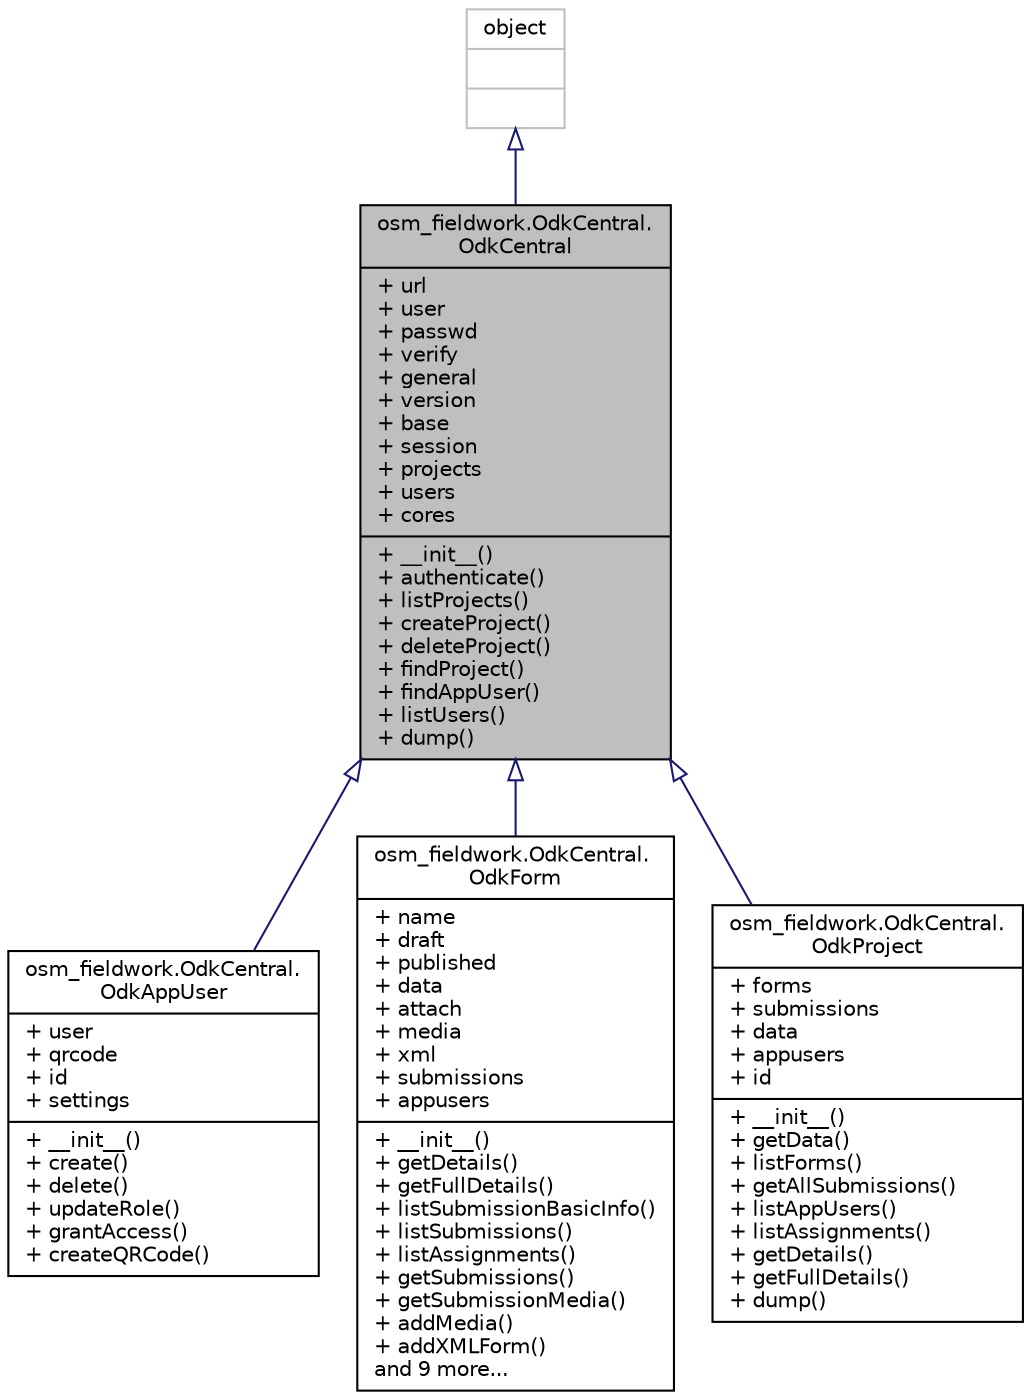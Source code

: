 digraph "osm_fieldwork.OdkCentral.OdkCentral"
{
 // LATEX_PDF_SIZE
  edge [fontname="Helvetica",fontsize="10",labelfontname="Helvetica",labelfontsize="10"];
  node [fontname="Helvetica",fontsize="10",shape=record];
  Node1 [label="{osm_fieldwork.OdkCentral.\lOdkCentral\n|+ url\l+ user\l+ passwd\l+ verify\l+ general\l+ version\l+ base\l+ session\l+ projects\l+ users\l+ cores\l|+ __init__()\l+ authenticate()\l+ listProjects()\l+ createProject()\l+ deleteProject()\l+ findProject()\l+ findAppUser()\l+ listUsers()\l+ dump()\l}",height=0.2,width=0.4,color="black", fillcolor="grey75", style="filled", fontcolor="black",tooltip=" "];
  Node2 -> Node1 [dir="back",color="midnightblue",fontsize="10",style="solid",arrowtail="onormal",fontname="Helvetica"];
  Node2 [label="{object\n||}",height=0.2,width=0.4,color="grey75", fillcolor="white", style="filled",tooltip=" "];
  Node1 -> Node3 [dir="back",color="midnightblue",fontsize="10",style="solid",arrowtail="onormal",fontname="Helvetica"];
  Node3 [label="{osm_fieldwork.OdkCentral.\lOdkAppUser\n|+ user\l+ qrcode\l+ id\l+ settings\l|+ __init__()\l+ create()\l+ delete()\l+ updateRole()\l+ grantAccess()\l+ createQRCode()\l}",height=0.2,width=0.4,color="black", fillcolor="white", style="filled",URL="$classosm__fieldwork_1_1OdkCentral_1_1OdkAppUser.html",tooltip=" "];
  Node1 -> Node4 [dir="back",color="midnightblue",fontsize="10",style="solid",arrowtail="onormal",fontname="Helvetica"];
  Node4 [label="{osm_fieldwork.OdkCentral.\lOdkForm\n|+ name\l+ draft\l+ published\l+ data\l+ attach\l+ media\l+ xml\l+ submissions\l+ appusers\l|+ __init__()\l+ getDetails()\l+ getFullDetails()\l+ listSubmissionBasicInfo()\l+ listSubmissions()\l+ listAssignments()\l+ getSubmissions()\l+ getSubmissionMedia()\l+ addMedia()\l+ addXMLForm()\land 9 more...\l}",height=0.2,width=0.4,color="black", fillcolor="white", style="filled",URL="$classosm__fieldwork_1_1OdkCentral_1_1OdkForm.html",tooltip=" "];
  Node1 -> Node5 [dir="back",color="midnightblue",fontsize="10",style="solid",arrowtail="onormal",fontname="Helvetica"];
  Node5 [label="{osm_fieldwork.OdkCentral.\lOdkProject\n|+ forms\l+ submissions\l+ data\l+ appusers\l+ id\l|+ __init__()\l+ getData()\l+ listForms()\l+ getAllSubmissions()\l+ listAppUsers()\l+ listAssignments()\l+ getDetails()\l+ getFullDetails()\l+ dump()\l}",height=0.2,width=0.4,color="black", fillcolor="white", style="filled",URL="$classosm__fieldwork_1_1OdkCentral_1_1OdkProject.html",tooltip=" "];
}
